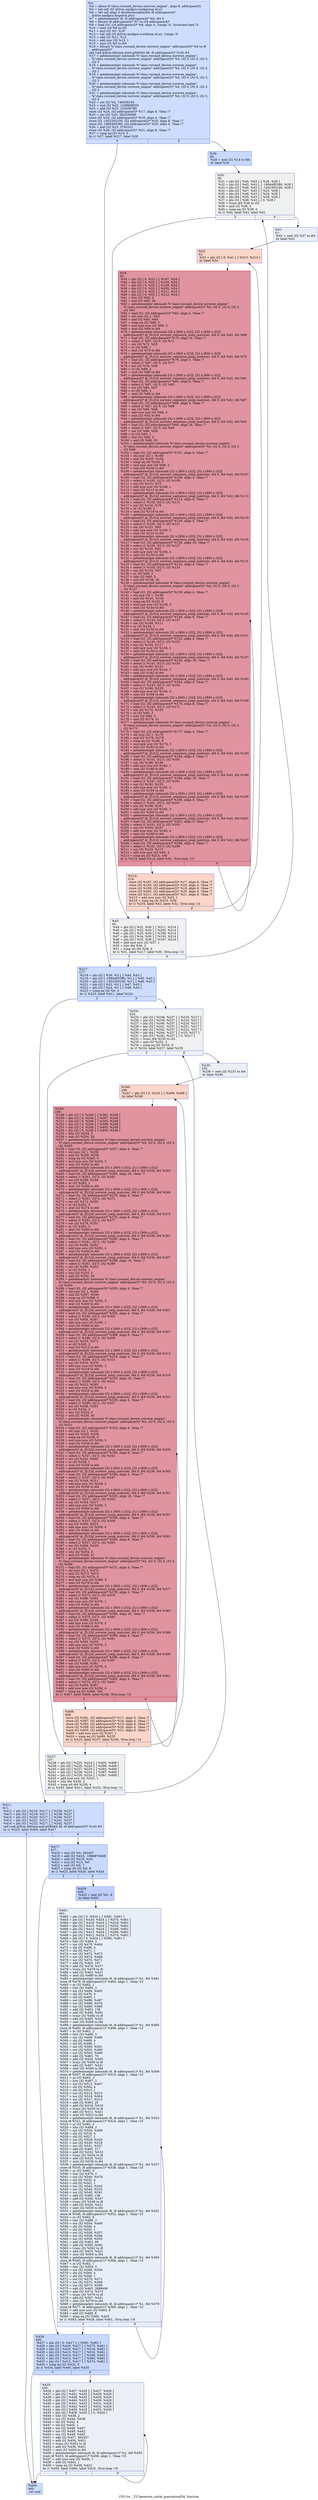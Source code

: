 digraph "CFG for '_Z27generate_initial_populationjPhj' function" {
	label="CFG for '_Z27generate_initial_populationjPhj' function";

	Node0x60b1b60 [shape=record,color="#3d50c3ff", style=filled, fillcolor="#8fb1fe70",label="{%3:\l  %4 = alloca %\"class.rocrand_device::xorwow_engine\", align 8, addrspace(5)\l  %5 = tail call i32 @llvm.amdgcn.workgroup.id.x()\l  %6 = tail call align 4 dereferenceable(64) i8 addrspace(4)*\l... @llvm.amdgcn.dispatch.ptr()\l  %7 = getelementptr i8, i8 addrspace(4)* %6, i64 4\l  %8 = bitcast i8 addrspace(4)* %7 to i16 addrspace(4)*\l  %9 = load i16, i16 addrspace(4)* %8, align 4, !range !4, !invariant.load !5\l  %10 = zext i16 %9 to i32\l  %11 = mul i32 %5, %10\l  %12 = tail call i32 @llvm.amdgcn.workitem.id.x(), !range !6\l  %13 = add i32 %11, %12\l  %14 = add nsw i32 %13, 1\l  %15 = zext i32 %0 to i64\l  %16 = bitcast %\"class.rocrand_device::xorwow_engine\" addrspace(5)* %4 to i8\l... addrspace(5)*\l  call void @llvm.lifetime.start.p5i8(i64 48, i8 addrspace(5)* %16) #3\l  %17 = getelementptr inbounds %\"class.rocrand_device::xorwow_engine\",\l... %\"class.rocrand_device::xorwow_engine\" addrspace(5)* %4, i32 0, i32 0, i32 5,\l... i32 0\l  %18 = getelementptr inbounds %\"class.rocrand_device::xorwow_engine\",\l... %\"class.rocrand_device::xorwow_engine\" addrspace(5)* %4, i32 0, i32 0, i32 5,\l... i32 1\l  %19 = getelementptr inbounds %\"class.rocrand_device::xorwow_engine\",\l... %\"class.rocrand_device::xorwow_engine\" addrspace(5)* %4, i32 0, i32 0, i32 5,\l... i32 2\l  %20 = getelementptr inbounds %\"class.rocrand_device::xorwow_engine\",\l... %\"class.rocrand_device::xorwow_engine\" addrspace(5)* %4, i32 0, i32 0, i32 5,\l... i32 3\l  %21 = getelementptr inbounds %\"class.rocrand_device::xorwow_engine\",\l... %\"class.rocrand_device::xorwow_engine\" addrspace(5)* %4, i32 0, i32 0, i32 5,\l... i32 4\l  %22 = xor i32 %2, 746559103\l  %23 = mul i32 %22, 1228688033\l  %24 = add i32 %23, 123456789\l  store i32 %24, i32 addrspace(5)* %17, align 8, !tbaa !7\l  %25 = xor i32 %23, 362436069\l  store i32 %25, i32 addrspace(5)* %18, align 4, !tbaa !7\l  store i32 -1452303100, i32 addrspace(5)* %19, align 8, !tbaa !7\l  store i32 -1894485380, i32 addrspace(5)* %20, align 4, !tbaa !7\l  %26 = add i32 %23, 5783321\l  store i32 %26, i32 addrspace(5)* %21, align 8, !tbaa !7\l  %27 = icmp eq i32 %14, 0\l  br i1 %27, label %217, label %28\l|{<s0>T|<s1>F}}"];
	Node0x60b1b60:s0 -> Node0x60b84d0;
	Node0x60b1b60:s1 -> Node0x60b8560;
	Node0x60b8560 [shape=record,color="#3d50c3ff", style=filled, fillcolor="#85a8fc70",label="{%28:\l28:                                               \l  %29 = sext i32 %14 to i64\l  br label %30\l}"];
	Node0x60b8560 -> Node0x60b8710;
	Node0x60b8710 [shape=record,color="#3d50c3ff", style=filled, fillcolor="#dbdcde70",label="{%30:\l30:                                               \l  %31 = phi i32 [ %44, %43 ], [ %26, %28 ]\l  %32 = phi i32 [ %45, %43 ], [ -1894485380, %28 ]\l  %33 = phi i32 [ %46, %43 ], [ -1452303100, %28 ]\l  %34 = phi i32 [ %47, %43 ], [ %25, %28 ]\l  %35 = phi i32 [ %48, %43 ], [ %24, %28 ]\l  %36 = phi i64 [ %50, %43 ], [ %29, %28 ]\l  %37 = phi i32 [ %49, %43 ], [ 0, %28 ]\l  %38 = trunc i64 %36 to i32\l  %39 = and i32 %38, 3\l  %40 = icmp eq i32 %39, 0\l  br i1 %40, label %43, label %41\l|{<s0>T|<s1>F}}"];
	Node0x60b8710:s0 -> Node0x60b87d0;
	Node0x60b8710:s1 -> Node0x60b9280;
	Node0x60b9280 [shape=record,color="#3d50c3ff", style=filled, fillcolor="#d1dae970",label="{%41:\l41:                                               \l  %42 = zext i32 %37 to i64\l  br label %52\l}"];
	Node0x60b9280 -> Node0x60b9430;
	Node0x60b87d0 [shape=record,color="#3d50c3ff", style=filled, fillcolor="#dbdcde70",label="{%43:\l43:                                               \l  %44 = phi i32 [ %31, %30 ], [ %211, %214 ]\l  %45 = phi i32 [ %32, %30 ], [ %205, %214 ]\l  %46 = phi i32 [ %33, %30 ], [ %199, %214 ]\l  %47 = phi i32 [ %34, %30 ], [ %193, %214 ]\l  %48 = phi i32 [ %35, %30 ], [ %187, %214 ]\l  %49 = add nuw nsw i32 %37, 1\l  %50 = lshr i64 %36, 2\l  %51 = icmp ult i64 %36, 4\l  br i1 %51, label %217, label %30, !llvm.loop !11\l|{<s0>T|<s1>F}}"];
	Node0x60b87d0:s0 -> Node0x60b84d0;
	Node0x60b87d0:s1 -> Node0x60b8710;
	Node0x60b9430 [shape=record,color="#3d50c3ff", style=filled, fillcolor="#f6a38570",label="{%52:\l52:                                               \l  %53 = phi i32 [ 0, %41 ], [ %215, %214 ]\l  br label %54\l}"];
	Node0x60b9430 -> Node0x60b9cb0;
	Node0x60b9cb0 [shape=record,color="#b70d28ff", style=filled, fillcolor="#b70d2870",label="{%54:\l54:                                               \l  %55 = phi i32 [ 0, %52 ], [ %187, %54 ]\l  %56 = phi i32 [ 0, %52 ], [ %193, %54 ]\l  %57 = phi i32 [ 0, %52 ], [ %199, %54 ]\l  %58 = phi i32 [ 0, %52 ], [ %205, %54 ]\l  %59 = phi i32 [ 0, %52 ], [ %211, %54 ]\l  %60 = phi i32 [ 0, %52 ], [ %212, %54 ]\l  %61 = lshr i32 %60, 5\l  %62 = and i32 %60, 28\l  %63 = getelementptr inbounds %\"class.rocrand_device::xorwow_engine\",\l... %\"class.rocrand_device::xorwow_engine\" addrspace(5)* %4, i32 0, i32 0, i32 5,\l... i32 %61\l  %64 = load i32, i32 addrspace(5)* %63, align 4, !tbaa !7\l  %65 = shl nuw i32 1, %62\l  %66 = and i32 %65, %64\l  %67 = icmp eq i32 %66, 0\l  %68 = mul nuw nsw i32 %60, 5\l  %69 = zext i32 %68 to i64\l  %70 = getelementptr inbounds [32 x [800 x i32]], [32 x [800 x i32]]\l... addrspace(4)* @_ZL31d_xorwow_sequence_jump_matrices, i64 0, i64 %42, i64 %69\l  %71 = load i32, i32 addrspace(4)* %70, align 16, !tbaa !7\l  %72 = select i1 %67, i32 0, i32 %71\l  %73 = xor i32 %72, %55\l  %74 = or i32 %68, 1\l  %75 = zext i32 %74 to i64\l  %76 = getelementptr inbounds [32 x [800 x i32]], [32 x [800 x i32]]\l... addrspace(4)* @_ZL31d_xorwow_sequence_jump_matrices, i64 0, i64 %42, i64 %75\l  %77 = load i32, i32 addrspace(4)* %76, align 4, !tbaa !7\l  %78 = select i1 %67, i32 0, i32 %77\l  %79 = xor i32 %78, %56\l  %80 = or i32 %68, 2\l  %81 = zext i32 %80 to i64\l  %82 = getelementptr inbounds [32 x [800 x i32]], [32 x [800 x i32]]\l... addrspace(4)* @_ZL31d_xorwow_sequence_jump_matrices, i64 0, i64 %42, i64 %81\l  %83 = load i32, i32 addrspace(4)* %82, align 8, !tbaa !7\l  %84 = select i1 %67, i32 0, i32 %83\l  %85 = xor i32 %84, %57\l  %86 = or i32 %68, 3\l  %87 = zext i32 %86 to i64\l  %88 = getelementptr inbounds [32 x [800 x i32]], [32 x [800 x i32]]\l... addrspace(4)* @_ZL31d_xorwow_sequence_jump_matrices, i64 0, i64 %42, i64 %87\l  %89 = load i32, i32 addrspace(4)* %88, align 4, !tbaa !7\l  %90 = select i1 %67, i32 0, i32 %89\l  %91 = xor i32 %90, %58\l  %92 = add nuw nsw i32 %68, 4\l  %93 = zext i32 %92 to i64\l  %94 = getelementptr inbounds [32 x [800 x i32]], [32 x [800 x i32]]\l... addrspace(4)* @_ZL31d_xorwow_sequence_jump_matrices, i64 0, i64 %42, i64 %93\l  %95 = load i32, i32 addrspace(4)* %94, align 16, !tbaa !7\l  %96 = select i1 %67, i32 0, i32 %95\l  %97 = xor i32 %96, %59\l  %98 = or i32 %60, 1\l  %99 = lshr i32 %60, 5\l  %100 = and i32 %98, 29\l  %101 = getelementptr inbounds %\"class.rocrand_device::xorwow_engine\",\l... %\"class.rocrand_device::xorwow_engine\" addrspace(5)* %4, i32 0, i32 0, i32 5,\l... i32 %99\l  %102 = load i32, i32 addrspace(5)* %101, align 4, !tbaa !7\l  %103 = shl nuw i32 1, %100\l  %104 = and i32 %103, %102\l  %105 = icmp eq i32 %104, 0\l  %106 = mul nuw nsw i32 %98, 5\l  %107 = zext i32 %106 to i64\l  %108 = getelementptr inbounds [32 x [800 x i32]], [32 x [800 x i32]]\l... addrspace(4)* @_ZL31d_xorwow_sequence_jump_matrices, i64 0, i64 %42, i64 %107\l  %109 = load i32, i32 addrspace(4)* %108, align 4, !tbaa !7\l  %110 = select i1 %105, i32 0, i32 %109\l  %111 = xor i32 %110, %73\l  %112 = add nuw nsw i32 %106, 1\l  %113 = zext i32 %112 to i64\l  %114 = getelementptr inbounds [32 x [800 x i32]], [32 x [800 x i32]]\l... addrspace(4)* @_ZL31d_xorwow_sequence_jump_matrices, i64 0, i64 %42, i64 %113\l  %115 = load i32, i32 addrspace(4)* %114, align 8, !tbaa !7\l  %116 = select i1 %105, i32 0, i32 %115\l  %117 = xor i32 %116, %79\l  %118 = or i32 %106, 2\l  %119 = zext i32 %118 to i64\l  %120 = getelementptr inbounds [32 x [800 x i32]], [32 x [800 x i32]]\l... addrspace(4)* @_ZL31d_xorwow_sequence_jump_matrices, i64 0, i64 %42, i64 %119\l  %121 = load i32, i32 addrspace(4)* %120, align 4, !tbaa !7\l  %122 = select i1 %105, i32 0, i32 %121\l  %123 = xor i32 %122, %85\l  %124 = add nuw nsw i32 %106, 3\l  %125 = zext i32 %124 to i64\l  %126 = getelementptr inbounds [32 x [800 x i32]], [32 x [800 x i32]]\l... addrspace(4)* @_ZL31d_xorwow_sequence_jump_matrices, i64 0, i64 %42, i64 %125\l  %127 = load i32, i32 addrspace(4)* %126, align 16, !tbaa !7\l  %128 = select i1 %105, i32 0, i32 %127\l  %129 = xor i32 %128, %91\l  %130 = add nuw nsw i32 %106, 4\l  %131 = zext i32 %130 to i64\l  %132 = getelementptr inbounds [32 x [800 x i32]], [32 x [800 x i32]]\l... addrspace(4)* @_ZL31d_xorwow_sequence_jump_matrices, i64 0, i64 %42, i64 %131\l  %133 = load i32, i32 addrspace(4)* %132, align 4, !tbaa !7\l  %134 = select i1 %105, i32 0, i32 %133\l  %135 = xor i32 %134, %97\l  %136 = or i32 %60, 2\l  %137 = lshr i32 %60, 5\l  %138 = and i32 %136, 30\l  %139 = getelementptr inbounds %\"class.rocrand_device::xorwow_engine\",\l... %\"class.rocrand_device::xorwow_engine\" addrspace(5)* %4, i32 0, i32 0, i32 5,\l... i32 %137\l  %140 = load i32, i32 addrspace(5)* %139, align 4, !tbaa !7\l  %141 = shl nuw i32 1, %138\l  %142 = and i32 %141, %140\l  %143 = icmp eq i32 %142, 0\l  %144 = mul nuw nsw i32 %136, 5\l  %145 = zext i32 %144 to i64\l  %146 = getelementptr inbounds [32 x [800 x i32]], [32 x [800 x i32]]\l... addrspace(4)* @_ZL31d_xorwow_sequence_jump_matrices, i64 0, i64 %42, i64 %145\l  %147 = load i32, i32 addrspace(4)* %146, align 8, !tbaa !7\l  %148 = select i1 %143, i32 0, i32 %147\l  %149 = xor i32 %148, %111\l  %150 = or i32 %144, 1\l  %151 = zext i32 %150 to i64\l  %152 = getelementptr inbounds [32 x [800 x i32]], [32 x [800 x i32]]\l... addrspace(4)* @_ZL31d_xorwow_sequence_jump_matrices, i64 0, i64 %42, i64 %151\l  %153 = load i32, i32 addrspace(4)* %152, align 4, !tbaa !7\l  %154 = select i1 %143, i32 0, i32 %153\l  %155 = xor i32 %154, %117\l  %156 = add nuw nsw i32 %144, 2\l  %157 = zext i32 %156 to i64\l  %158 = getelementptr inbounds [32 x [800 x i32]], [32 x [800 x i32]]\l... addrspace(4)* @_ZL31d_xorwow_sequence_jump_matrices, i64 0, i64 %42, i64 %157\l  %159 = load i32, i32 addrspace(4)* %158, align 16, !tbaa !7\l  %160 = select i1 %143, i32 0, i32 %159\l  %161 = xor i32 %160, %123\l  %162 = add nuw nsw i32 %144, 3\l  %163 = zext i32 %162 to i64\l  %164 = getelementptr inbounds [32 x [800 x i32]], [32 x [800 x i32]]\l... addrspace(4)* @_ZL31d_xorwow_sequence_jump_matrices, i64 0, i64 %42, i64 %163\l  %165 = load i32, i32 addrspace(4)* %164, align 4, !tbaa !7\l  %166 = select i1 %143, i32 0, i32 %165\l  %167 = xor i32 %166, %129\l  %168 = add nuw nsw i32 %144, 4\l  %169 = zext i32 %168 to i64\l  %170 = getelementptr inbounds [32 x [800 x i32]], [32 x [800 x i32]]\l... addrspace(4)* @_ZL31d_xorwow_sequence_jump_matrices, i64 0, i64 %42, i64 %169\l  %171 = load i32, i32 addrspace(4)* %170, align 8, !tbaa !7\l  %172 = select i1 %143, i32 0, i32 %171\l  %173 = xor i32 %172, %135\l  %174 = or i32 %60, 3\l  %175 = lshr i32 %60, 5\l  %176 = and i32 %174, 31\l  %177 = getelementptr inbounds %\"class.rocrand_device::xorwow_engine\",\l... %\"class.rocrand_device::xorwow_engine\" addrspace(5)* %4, i32 0, i32 0, i32 5,\l... i32 %175\l  %178 = load i32, i32 addrspace(5)* %177, align 4, !tbaa !7\l  %179 = shl nuw i32 1, %176\l  %180 = and i32 %179, %178\l  %181 = icmp eq i32 %180, 0\l  %182 = mul nuw nsw i32 %174, 5\l  %183 = zext i32 %182 to i64\l  %184 = getelementptr inbounds [32 x [800 x i32]], [32 x [800 x i32]]\l... addrspace(4)* @_ZL31d_xorwow_sequence_jump_matrices, i64 0, i64 %42, i64 %183\l  %185 = load i32, i32 addrspace(4)* %184, align 4, !tbaa !7\l  %186 = select i1 %181, i32 0, i32 %185\l  %187 = xor i32 %186, %149\l  %188 = add nuw nsw i32 %182, 1\l  %189 = zext i32 %188 to i64\l  %190 = getelementptr inbounds [32 x [800 x i32]], [32 x [800 x i32]]\l... addrspace(4)* @_ZL31d_xorwow_sequence_jump_matrices, i64 0, i64 %42, i64 %189\l  %191 = load i32, i32 addrspace(4)* %190, align 16, !tbaa !7\l  %192 = select i1 %181, i32 0, i32 %191\l  %193 = xor i32 %192, %155\l  %194 = add nuw nsw i32 %182, 2\l  %195 = zext i32 %194 to i64\l  %196 = getelementptr inbounds [32 x [800 x i32]], [32 x [800 x i32]]\l... addrspace(4)* @_ZL31d_xorwow_sequence_jump_matrices, i64 0, i64 %42, i64 %195\l  %197 = load i32, i32 addrspace(4)* %196, align 4, !tbaa !7\l  %198 = select i1 %181, i32 0, i32 %197\l  %199 = xor i32 %198, %161\l  %200 = add nuw nsw i32 %182, 3\l  %201 = zext i32 %200 to i64\l  %202 = getelementptr inbounds [32 x [800 x i32]], [32 x [800 x i32]]\l... addrspace(4)* @_ZL31d_xorwow_sequence_jump_matrices, i64 0, i64 %42, i64 %201\l  %203 = load i32, i32 addrspace(4)* %202, align 8, !tbaa !7\l  %204 = select i1 %181, i32 0, i32 %203\l  %205 = xor i32 %204, %167\l  %206 = add nuw nsw i32 %182, 4\l  %207 = zext i32 %206 to i64\l  %208 = getelementptr inbounds [32 x [800 x i32]], [32 x [800 x i32]]\l... addrspace(4)* @_ZL31d_xorwow_sequence_jump_matrices, i64 0, i64 %42, i64 %207\l  %209 = load i32, i32 addrspace(4)* %208, align 4, !tbaa !7\l  %210 = select i1 %181, i32 0, i32 %209\l  %211 = xor i32 %210, %173\l  %212 = add nuw nsw i32 %60, 4\l  %213 = icmp eq i32 %212, 160\l  br i1 %213, label %214, label %54, !llvm.loop !13\l|{<s0>T|<s1>F}}"];
	Node0x60b9cb0:s0 -> Node0x60b9520;
	Node0x60b9cb0:s1 -> Node0x60b9cb0;
	Node0x60b9520 [shape=record,color="#3d50c3ff", style=filled, fillcolor="#f6a38570",label="{%214:\l214:                                              \l  store i32 %187, i32 addrspace(5)* %17, align 8, !tbaa !7\l  store i32 %193, i32 addrspace(5)* %18, align 4, !tbaa !7\l  store i32 %199, i32 addrspace(5)* %19, align 8, !tbaa !7\l  store i32 %205, i32 addrspace(5)* %20, align 4, !tbaa !7\l  store i32 %211, i32 addrspace(5)* %21, align 8, !tbaa !7\l  %215 = add nuw nsw i32 %53, 1\l  %216 = icmp eq i32 %215, %39\l  br i1 %216, label %43, label %52, !llvm.loop !14\l|{<s0>T|<s1>F}}"];
	Node0x60b9520:s0 -> Node0x60b87d0;
	Node0x60b9520:s1 -> Node0x60b9430;
	Node0x60b84d0 [shape=record,color="#3d50c3ff", style=filled, fillcolor="#8fb1fe70",label="{%217:\l217:                                              \l  %218 = phi i32 [ %26, %3 ], [ %44, %43 ]\l  %219 = phi i32 [ -1894485380, %3 ], [ %45, %43 ]\l  %220 = phi i32 [ -1452303100, %3 ], [ %46, %43 ]\l  %221 = phi i32 [ %25, %3 ], [ %47, %43 ]\l  %222 = phi i32 [ %24, %3 ], [ %48, %43 ]\l  %223 = icmp eq i32 %0, 0\l  br i1 %223, label %411, label %224\l|{<s0>T|<s1>F}}"];
	Node0x60b84d0:s0 -> Node0x60c0e50;
	Node0x60b84d0:s1 -> Node0x60c0ea0;
	Node0x60c0ea0 [shape=record,color="#3d50c3ff", style=filled, fillcolor="#dbdcde70",label="{%224:\l224:                                              \l  %225 = phi i32 [ %238, %237 ], [ %218, %217 ]\l  %226 = phi i32 [ %239, %237 ], [ %219, %217 ]\l  %227 = phi i32 [ %240, %237 ], [ %220, %217 ]\l  %228 = phi i32 [ %241, %237 ], [ %221, %217 ]\l  %229 = phi i32 [ %242, %237 ], [ %222, %217 ]\l  %230 = phi i64 [ %244, %237 ], [ %15, %217 ]\l  %231 = phi i32 [ %243, %237 ], [ 0, %217 ]\l  %232 = trunc i64 %230 to i32\l  %233 = and i32 %232, 3\l  %234 = icmp eq i32 %233, 0\l  br i1 %234, label %237, label %235\l|{<s0>T|<s1>F}}"];
	Node0x60c0ea0:s0 -> Node0x60c0fa0;
	Node0x60c0ea0:s1 -> Node0x60c17d0;
	Node0x60c17d0 [shape=record,color="#3d50c3ff", style=filled, fillcolor="#d1dae970",label="{%235:\l235:                                              \l  %236 = zext i32 %231 to i64\l  br label %246\l}"];
	Node0x60c17d0 -> Node0x60c1980;
	Node0x60c0fa0 [shape=record,color="#3d50c3ff", style=filled, fillcolor="#dbdcde70",label="{%237:\l237:                                              \l  %238 = phi i32 [ %225, %224 ], [ %405, %408 ]\l  %239 = phi i32 [ %226, %224 ], [ %399, %408 ]\l  %240 = phi i32 [ %227, %224 ], [ %393, %408 ]\l  %241 = phi i32 [ %228, %224 ], [ %387, %408 ]\l  %242 = phi i32 [ %229, %224 ], [ %381, %408 ]\l  %243 = add nuw nsw i32 %231, 1\l  %244 = lshr i64 %230, 2\l  %245 = icmp ult i64 %230, 4\l  br i1 %245, label %411, label %224, !llvm.loop !11\l|{<s0>T|<s1>F}}"];
	Node0x60c0fa0:s0 -> Node0x60c0e50;
	Node0x60c0fa0:s1 -> Node0x60c0ea0;
	Node0x60c1980 [shape=record,color="#3d50c3ff", style=filled, fillcolor="#f6a38570",label="{%246:\l246:                                              \l  %247 = phi i32 [ 0, %235 ], [ %409, %408 ]\l  br label %248\l}"];
	Node0x60c1980 -> Node0x60c2740;
	Node0x60c2740 [shape=record,color="#b70d28ff", style=filled, fillcolor="#b70d2870",label="{%248:\l248:                                              \l  %249 = phi i32 [ 0, %246 ], [ %381, %248 ]\l  %250 = phi i32 [ 0, %246 ], [ %387, %248 ]\l  %251 = phi i32 [ 0, %246 ], [ %393, %248 ]\l  %252 = phi i32 [ 0, %246 ], [ %399, %248 ]\l  %253 = phi i32 [ 0, %246 ], [ %405, %248 ]\l  %254 = phi i32 [ 0, %246 ], [ %406, %248 ]\l  %255 = lshr i32 %254, 5\l  %256 = and i32 %254, 28\l  %257 = getelementptr inbounds %\"class.rocrand_device::xorwow_engine\",\l... %\"class.rocrand_device::xorwow_engine\" addrspace(5)* %4, i32 0, i32 0, i32 5,\l... i32 %255\l  %258 = load i32, i32 addrspace(5)* %257, align 4, !tbaa !7\l  %259 = shl nuw i32 1, %256\l  %260 = and i32 %259, %258\l  %261 = icmp eq i32 %260, 0\l  %262 = mul nuw nsw i32 %254, 5\l  %263 = zext i32 %262 to i64\l  %264 = getelementptr inbounds [32 x [800 x i32]], [32 x [800 x i32]]\l... addrspace(4)* @_ZL22d_xorwow_jump_matrices, i64 0, i64 %236, i64 %263\l  %265 = load i32, i32 addrspace(4)* %264, align 16, !tbaa !7\l  %266 = select i1 %261, i32 0, i32 %265\l  %267 = xor i32 %266, %249\l  %268 = or i32 %262, 1\l  %269 = zext i32 %268 to i64\l  %270 = getelementptr inbounds [32 x [800 x i32]], [32 x [800 x i32]]\l... addrspace(4)* @_ZL22d_xorwow_jump_matrices, i64 0, i64 %236, i64 %269\l  %271 = load i32, i32 addrspace(4)* %270, align 4, !tbaa !7\l  %272 = select i1 %261, i32 0, i32 %271\l  %273 = xor i32 %272, %250\l  %274 = or i32 %262, 2\l  %275 = zext i32 %274 to i64\l  %276 = getelementptr inbounds [32 x [800 x i32]], [32 x [800 x i32]]\l... addrspace(4)* @_ZL22d_xorwow_jump_matrices, i64 0, i64 %236, i64 %275\l  %277 = load i32, i32 addrspace(4)* %276, align 8, !tbaa !7\l  %278 = select i1 %261, i32 0, i32 %277\l  %279 = xor i32 %278, %251\l  %280 = or i32 %262, 3\l  %281 = zext i32 %280 to i64\l  %282 = getelementptr inbounds [32 x [800 x i32]], [32 x [800 x i32]]\l... addrspace(4)* @_ZL22d_xorwow_jump_matrices, i64 0, i64 %236, i64 %281\l  %283 = load i32, i32 addrspace(4)* %282, align 4, !tbaa !7\l  %284 = select i1 %261, i32 0, i32 %283\l  %285 = xor i32 %284, %252\l  %286 = add nuw nsw i32 %262, 4\l  %287 = zext i32 %286 to i64\l  %288 = getelementptr inbounds [32 x [800 x i32]], [32 x [800 x i32]]\l... addrspace(4)* @_ZL22d_xorwow_jump_matrices, i64 0, i64 %236, i64 %287\l  %289 = load i32, i32 addrspace(4)* %288, align 16, !tbaa !7\l  %290 = select i1 %261, i32 0, i32 %289\l  %291 = xor i32 %290, %253\l  %292 = or i32 %254, 1\l  %293 = lshr i32 %254, 5\l  %294 = and i32 %292, 29\l  %295 = getelementptr inbounds %\"class.rocrand_device::xorwow_engine\",\l... %\"class.rocrand_device::xorwow_engine\" addrspace(5)* %4, i32 0, i32 0, i32 5,\l... i32 %293\l  %296 = load i32, i32 addrspace(5)* %295, align 4, !tbaa !7\l  %297 = shl nuw i32 1, %294\l  %298 = and i32 %297, %296\l  %299 = icmp eq i32 %298, 0\l  %300 = mul nuw nsw i32 %292, 5\l  %301 = zext i32 %300 to i64\l  %302 = getelementptr inbounds [32 x [800 x i32]], [32 x [800 x i32]]\l... addrspace(4)* @_ZL22d_xorwow_jump_matrices, i64 0, i64 %236, i64 %301\l  %303 = load i32, i32 addrspace(4)* %302, align 4, !tbaa !7\l  %304 = select i1 %299, i32 0, i32 %303\l  %305 = xor i32 %304, %267\l  %306 = add nuw nsw i32 %300, 1\l  %307 = zext i32 %306 to i64\l  %308 = getelementptr inbounds [32 x [800 x i32]], [32 x [800 x i32]]\l... addrspace(4)* @_ZL22d_xorwow_jump_matrices, i64 0, i64 %236, i64 %307\l  %309 = load i32, i32 addrspace(4)* %308, align 8, !tbaa !7\l  %310 = select i1 %299, i32 0, i32 %309\l  %311 = xor i32 %310, %273\l  %312 = or i32 %300, 2\l  %313 = zext i32 %312 to i64\l  %314 = getelementptr inbounds [32 x [800 x i32]], [32 x [800 x i32]]\l... addrspace(4)* @_ZL22d_xorwow_jump_matrices, i64 0, i64 %236, i64 %313\l  %315 = load i32, i32 addrspace(4)* %314, align 4, !tbaa !7\l  %316 = select i1 %299, i32 0, i32 %315\l  %317 = xor i32 %316, %279\l  %318 = add nuw nsw i32 %300, 3\l  %319 = zext i32 %318 to i64\l  %320 = getelementptr inbounds [32 x [800 x i32]], [32 x [800 x i32]]\l... addrspace(4)* @_ZL22d_xorwow_jump_matrices, i64 0, i64 %236, i64 %319\l  %321 = load i32, i32 addrspace(4)* %320, align 16, !tbaa !7\l  %322 = select i1 %299, i32 0, i32 %321\l  %323 = xor i32 %322, %285\l  %324 = add nuw nsw i32 %300, 4\l  %325 = zext i32 %324 to i64\l  %326 = getelementptr inbounds [32 x [800 x i32]], [32 x [800 x i32]]\l... addrspace(4)* @_ZL22d_xorwow_jump_matrices, i64 0, i64 %236, i64 %325\l  %327 = load i32, i32 addrspace(4)* %326, align 4, !tbaa !7\l  %328 = select i1 %299, i32 0, i32 %327\l  %329 = xor i32 %328, %291\l  %330 = or i32 %254, 2\l  %331 = lshr i32 %254, 5\l  %332 = and i32 %330, 30\l  %333 = getelementptr inbounds %\"class.rocrand_device::xorwow_engine\",\l... %\"class.rocrand_device::xorwow_engine\" addrspace(5)* %4, i32 0, i32 0, i32 5,\l... i32 %331\l  %334 = load i32, i32 addrspace(5)* %333, align 4, !tbaa !7\l  %335 = shl nuw i32 1, %332\l  %336 = and i32 %335, %334\l  %337 = icmp eq i32 %336, 0\l  %338 = mul nuw nsw i32 %330, 5\l  %339 = zext i32 %338 to i64\l  %340 = getelementptr inbounds [32 x [800 x i32]], [32 x [800 x i32]]\l... addrspace(4)* @_ZL22d_xorwow_jump_matrices, i64 0, i64 %236, i64 %339\l  %341 = load i32, i32 addrspace(4)* %340, align 8, !tbaa !7\l  %342 = select i1 %337, i32 0, i32 %341\l  %343 = xor i32 %342, %305\l  %344 = or i32 %338, 1\l  %345 = zext i32 %344 to i64\l  %346 = getelementptr inbounds [32 x [800 x i32]], [32 x [800 x i32]]\l... addrspace(4)* @_ZL22d_xorwow_jump_matrices, i64 0, i64 %236, i64 %345\l  %347 = load i32, i32 addrspace(4)* %346, align 4, !tbaa !7\l  %348 = select i1 %337, i32 0, i32 %347\l  %349 = xor i32 %348, %311\l  %350 = add nuw nsw i32 %338, 2\l  %351 = zext i32 %350 to i64\l  %352 = getelementptr inbounds [32 x [800 x i32]], [32 x [800 x i32]]\l... addrspace(4)* @_ZL22d_xorwow_jump_matrices, i64 0, i64 %236, i64 %351\l  %353 = load i32, i32 addrspace(4)* %352, align 16, !tbaa !7\l  %354 = select i1 %337, i32 0, i32 %353\l  %355 = xor i32 %354, %317\l  %356 = add nuw nsw i32 %338, 3\l  %357 = zext i32 %356 to i64\l  %358 = getelementptr inbounds [32 x [800 x i32]], [32 x [800 x i32]]\l... addrspace(4)* @_ZL22d_xorwow_jump_matrices, i64 0, i64 %236, i64 %357\l  %359 = load i32, i32 addrspace(4)* %358, align 4, !tbaa !7\l  %360 = select i1 %337, i32 0, i32 %359\l  %361 = xor i32 %360, %323\l  %362 = add nuw nsw i32 %338, 4\l  %363 = zext i32 %362 to i64\l  %364 = getelementptr inbounds [32 x [800 x i32]], [32 x [800 x i32]]\l... addrspace(4)* @_ZL22d_xorwow_jump_matrices, i64 0, i64 %236, i64 %363\l  %365 = load i32, i32 addrspace(4)* %364, align 8, !tbaa !7\l  %366 = select i1 %337, i32 0, i32 %365\l  %367 = xor i32 %366, %329\l  %368 = or i32 %254, 3\l  %369 = lshr i32 %254, 5\l  %370 = and i32 %368, 31\l  %371 = getelementptr inbounds %\"class.rocrand_device::xorwow_engine\",\l... %\"class.rocrand_device::xorwow_engine\" addrspace(5)* %4, i32 0, i32 0, i32 5,\l... i32 %369\l  %372 = load i32, i32 addrspace(5)* %371, align 4, !tbaa !7\l  %373 = shl nuw i32 1, %370\l  %374 = and i32 %373, %372\l  %375 = icmp eq i32 %374, 0\l  %376 = mul nuw nsw i32 %368, 5\l  %377 = zext i32 %376 to i64\l  %378 = getelementptr inbounds [32 x [800 x i32]], [32 x [800 x i32]]\l... addrspace(4)* @_ZL22d_xorwow_jump_matrices, i64 0, i64 %236, i64 %377\l  %379 = load i32, i32 addrspace(4)* %378, align 4, !tbaa !7\l  %380 = select i1 %375, i32 0, i32 %379\l  %381 = xor i32 %380, %343\l  %382 = add nuw nsw i32 %376, 1\l  %383 = zext i32 %382 to i64\l  %384 = getelementptr inbounds [32 x [800 x i32]], [32 x [800 x i32]]\l... addrspace(4)* @_ZL22d_xorwow_jump_matrices, i64 0, i64 %236, i64 %383\l  %385 = load i32, i32 addrspace(4)* %384, align 16, !tbaa !7\l  %386 = select i1 %375, i32 0, i32 %385\l  %387 = xor i32 %386, %349\l  %388 = add nuw nsw i32 %376, 2\l  %389 = zext i32 %388 to i64\l  %390 = getelementptr inbounds [32 x [800 x i32]], [32 x [800 x i32]]\l... addrspace(4)* @_ZL22d_xorwow_jump_matrices, i64 0, i64 %236, i64 %389\l  %391 = load i32, i32 addrspace(4)* %390, align 4, !tbaa !7\l  %392 = select i1 %375, i32 0, i32 %391\l  %393 = xor i32 %392, %355\l  %394 = add nuw nsw i32 %376, 3\l  %395 = zext i32 %394 to i64\l  %396 = getelementptr inbounds [32 x [800 x i32]], [32 x [800 x i32]]\l... addrspace(4)* @_ZL22d_xorwow_jump_matrices, i64 0, i64 %236, i64 %395\l  %397 = load i32, i32 addrspace(4)* %396, align 8, !tbaa !7\l  %398 = select i1 %375, i32 0, i32 %397\l  %399 = xor i32 %398, %361\l  %400 = add nuw nsw i32 %376, 4\l  %401 = zext i32 %400 to i64\l  %402 = getelementptr inbounds [32 x [800 x i32]], [32 x [800 x i32]]\l... addrspace(4)* @_ZL22d_xorwow_jump_matrices, i64 0, i64 %236, i64 %401\l  %403 = load i32, i32 addrspace(4)* %402, align 4, !tbaa !7\l  %404 = select i1 %375, i32 0, i32 %403\l  %405 = xor i32 %404, %367\l  %406 = add nuw nsw i32 %254, 4\l  %407 = icmp eq i32 %406, 160\l  br i1 %407, label %408, label %248, !llvm.loop !13\l|{<s0>T|<s1>F}}"];
	Node0x60c2740:s0 -> Node0x60c1a70;
	Node0x60c2740:s1 -> Node0x60c2740;
	Node0x60c1a70 [shape=record,color="#3d50c3ff", style=filled, fillcolor="#f6a38570",label="{%408:\l408:                                              \l  store i32 %381, i32 addrspace(5)* %17, align 8, !tbaa !7\l  store i32 %387, i32 addrspace(5)* %18, align 4, !tbaa !7\l  store i32 %393, i32 addrspace(5)* %19, align 8, !tbaa !7\l  store i32 %399, i32 addrspace(5)* %20, align 4, !tbaa !7\l  store i32 %405, i32 addrspace(5)* %21, align 8, !tbaa !7\l  %409 = add nuw nsw i32 %247, 1\l  %410 = icmp eq i32 %409, %233\l  br i1 %410, label %237, label %246, !llvm.loop !14\l|{<s0>T|<s1>F}}"];
	Node0x60c1a70:s0 -> Node0x60c0fa0;
	Node0x60c1a70:s1 -> Node0x60c1980;
	Node0x60c0e50 [shape=record,color="#3d50c3ff", style=filled, fillcolor="#8fb1fe70",label="{%411:\l411:                                              \l  %412 = phi i32 [ %218, %217 ], [ %238, %237 ]\l  %413 = phi i32 [ %219, %217 ], [ %239, %237 ]\l  %414 = phi i32 [ %220, %217 ], [ %240, %237 ]\l  %415 = phi i32 [ %221, %217 ], [ %241, %237 ]\l  %416 = phi i32 [ %222, %217 ], [ %242, %237 ]\l  call void @llvm.lifetime.end.p5i8(i64 48, i8 addrspace(5)* %16) #3\l  br i1 %223, label %460, label %417\l|{<s0>T|<s1>F}}"];
	Node0x60c0e50:s0 -> Node0x60cb5b0;
	Node0x60c0e50:s1 -> Node0x60cb600;
	Node0x60cb600 [shape=record,color="#3d50c3ff", style=filled, fillcolor="#85a8fc70",label="{%417:\l417:                                              \l  %418 = mul i32 %0, 362437\l  %419 = add i32 %418, -1966976488\l  %420 = add i32 %419, %23\l  %421 = mul i32 %13, %0\l  %422 = and i32 %0, 7\l  %423 = icmp ult i32 %0, 8\l  br i1 %423, label %426, label %424\l|{<s0>T|<s1>F}}"];
	Node0x60cb600:s0 -> Node0x60cba60;
	Node0x60cb600:s1 -> Node0x60cbab0;
	Node0x60cbab0 [shape=record,color="#3d50c3ff", style=filled, fillcolor="#7093f370",label="{%424:\l424:                                              \l  %425 = and i32 %0, -8\l  br label %461\l}"];
	Node0x60cbab0 -> Node0x60cbc40;
	Node0x60cba60 [shape=record,color="#3d50c3ff", style=filled, fillcolor="#85a8fc70",label="{%426:\l426:                                              \l  %427 = phi i32 [ 0, %417 ], [ %581, %461 ]\l  %428 = phi i32 [ %420, %417 ], [ %575, %461 ]\l  %429 = phi i32 [ %416, %417 ], [ %518, %461 ]\l  %430 = phi i32 [ %415, %417 ], [ %532, %461 ]\l  %431 = phi i32 [ %414, %417 ], [ %546, %461 ]\l  %432 = phi i32 [ %413, %417 ], [ %560, %461 ]\l  %433 = phi i32 [ %412, %417 ], [ %574, %461 ]\l  %434 = icmp eq i32 %422, 0\l  br i1 %434, label %460, label %435\l|{<s0>T|<s1>F}}"];
	Node0x60cba60:s0 -> Node0x60cb5b0;
	Node0x60cba60:s1 -> Node0x60cc260;
	Node0x60cc260 [shape=record,color="#3d50c3ff", style=filled, fillcolor="#d1dae970",label="{%435:\l435:                                              \l  %436 = phi i32 [ %457, %435 ], [ %427, %426 ]\l  %437 = phi i32 [ %451, %435 ], [ %428, %426 ]\l  %438 = phi i32 [ %439, %435 ], [ %429, %426 ]\l  %439 = phi i32 [ %440, %435 ], [ %430, %426 ]\l  %440 = phi i32 [ %441, %435 ], [ %431, %426 ]\l  %441 = phi i32 [ %442, %435 ], [ %432, %426 ]\l  %442 = phi i32 [ %450, %435 ], [ %433, %426 ]\l  %443 = phi i32 [ %458, %435 ], [ 0, %426 ]\l  %444 = lshr i32 %438, 2\l  %445 = xor i32 %444, %438\l  %446 = shl i32 %442, 4\l  %447 = shl i32 %445, 1\l  %448 = xor i32 %446, %447\l  %449 = xor i32 %448, %442\l  %450 = xor i32 %449, %445\l  %451 = add i32 %437, 362437\l  %452 = add i32 %450, %451\l  %453 = trunc i32 %452 to i8\l  %454 = add i32 %436, %421\l  %455 = zext i32 %454 to i64\l  %456 = getelementptr inbounds i8, i8 addrspace(1)* %1, i64 %455\l  store i8 %453, i8 addrspace(1)* %456, align 1, !tbaa !15\l  %457 = add nuw nsw i32 %436, 1\l  %458 = add i32 %443, 1\l  %459 = icmp eq i32 %458, %422\l  br i1 %459, label %460, label %435, !llvm.loop !16\l|{<s0>T|<s1>F}}"];
	Node0x60cc260:s0 -> Node0x60cb5b0;
	Node0x60cc260:s1 -> Node0x60cc260;
	Node0x60cb5b0 [shape=record,color="#3d50c3ff", style=filled, fillcolor="#8fb1fe70",label="{%460:\l460:                                              \l  ret void\l}"];
	Node0x60cbc40 [shape=record,color="#3d50c3ff", style=filled, fillcolor="#cbd8ee70",label="{%461:\l461:                                              \l  %462 = phi i32 [ 0, %424 ], [ %581, %461 ]\l  %463 = phi i32 [ %420, %424 ], [ %575, %461 ]\l  %464 = phi i32 [ %416, %424 ], [ %518, %461 ]\l  %465 = phi i32 [ %415, %424 ], [ %532, %461 ]\l  %466 = phi i32 [ %414, %424 ], [ %546, %461 ]\l  %467 = phi i32 [ %413, %424 ], [ %560, %461 ]\l  %468 = phi i32 [ %412, %424 ], [ %574, %461 ]\l  %469 = phi i32 [ 0, %424 ], [ %582, %461 ]\l  %470 = lshr i32 %464, 2\l  %471 = xor i32 %470, %464\l  %472 = shl i32 %468, 4\l  %473 = shl i32 %471, 1\l  %474 = xor i32 %472, %473\l  %475 = xor i32 %474, %468\l  %476 = xor i32 %475, %471\l  %477 = add i32 %463, 197\l  %478 = add i32 %476, %477\l  %479 = trunc i32 %478 to i8\l  %480 = add i32 %462, %421\l  %481 = zext i32 %480 to i64\l  %482 = getelementptr inbounds i8, i8 addrspace(1)* %1, i64 %481\l  store i8 %479, i8 addrspace(1)* %482, align 1, !tbaa !15\l  %483 = or i32 %462, 1\l  %484 = lshr i32 %465, 2\l  %485 = xor i32 %484, %465\l  %486 = shl i32 %476, 4\l  %487 = shl i32 %485, 1\l  %488 = xor i32 %486, %487\l  %489 = xor i32 %488, %476\l  %490 = xor i32 %489, %485\l  %491 = add i32 %463, 138\l  %492 = add i32 %490, %491\l  %493 = trunc i32 %492 to i8\l  %494 = add i32 %483, %421\l  %495 = zext i32 %494 to i64\l  %496 = getelementptr inbounds i8, i8 addrspace(1)* %1, i64 %495\l  store i8 %493, i8 addrspace(1)* %496, align 1, !tbaa !15\l  %497 = or i32 %462, 2\l  %498 = lshr i32 %466, 2\l  %499 = xor i32 %498, %466\l  %500 = shl i32 %490, 4\l  %501 = shl i32 %499, 1\l  %502 = xor i32 %500, %501\l  %503 = xor i32 %502, %490\l  %504 = xor i32 %503, %499\l  %505 = add i32 %463, 79\l  %506 = add i32 %504, %505\l  %507 = trunc i32 %506 to i8\l  %508 = add i32 %497, %421\l  %509 = zext i32 %508 to i64\l  %510 = getelementptr inbounds i8, i8 addrspace(1)* %1, i64 %509\l  store i8 %507, i8 addrspace(1)* %510, align 1, !tbaa !15\l  %511 = or i32 %462, 3\l  %512 = lshr i32 %467, 2\l  %513 = xor i32 %512, %467\l  %514 = shl i32 %504, 4\l  %515 = shl i32 %513, 1\l  %516 = xor i32 %514, %515\l  %517 = xor i32 %516, %504\l  %518 = xor i32 %517, %513\l  %519 = add i32 %463, 20\l  %520 = add i32 %518, %519\l  %521 = trunc i32 %520 to i8\l  %522 = add i32 %511, %421\l  %523 = zext i32 %522 to i64\l  %524 = getelementptr inbounds i8, i8 addrspace(1)* %1, i64 %523\l  store i8 %521, i8 addrspace(1)* %524, align 1, !tbaa !15\l  %525 = or i32 %462, 4\l  %526 = lshr i32 %468, 2\l  %527 = xor i32 %526, %468\l  %528 = shl i32 %518, 4\l  %529 = shl i32 %527, 1\l  %530 = xor i32 %528, %529\l  %531 = xor i32 %530, %518\l  %532 = xor i32 %531, %527\l  %533 = add i32 %463, 217\l  %534 = add i32 %532, %533\l  %535 = trunc i32 %534 to i8\l  %536 = add i32 %525, %421\l  %537 = zext i32 %536 to i64\l  %538 = getelementptr inbounds i8, i8 addrspace(1)* %1, i64 %537\l  store i8 %535, i8 addrspace(1)* %538, align 1, !tbaa !15\l  %539 = or i32 %462, 5\l  %540 = lshr i32 %476, 2\l  %541 = xor i32 %540, %476\l  %542 = shl i32 %532, 4\l  %543 = shl i32 %541, 1\l  %544 = xor i32 %542, %543\l  %545 = xor i32 %544, %532\l  %546 = xor i32 %545, %541\l  %547 = add i32 %463, 158\l  %548 = add i32 %546, %547\l  %549 = trunc i32 %548 to i8\l  %550 = add i32 %539, %421\l  %551 = zext i32 %550 to i64\l  %552 = getelementptr inbounds i8, i8 addrspace(1)* %1, i64 %551\l  store i8 %549, i8 addrspace(1)* %552, align 1, !tbaa !15\l  %553 = or i32 %462, 6\l  %554 = lshr i32 %490, 2\l  %555 = xor i32 %554, %490\l  %556 = shl i32 %546, 4\l  %557 = shl i32 %555, 1\l  %558 = xor i32 %556, %557\l  %559 = xor i32 %558, %546\l  %560 = xor i32 %559, %555\l  %561 = add i32 %463, 99\l  %562 = add i32 %560, %561\l  %563 = trunc i32 %562 to i8\l  %564 = add i32 %553, %421\l  %565 = zext i32 %564 to i64\l  %566 = getelementptr inbounds i8, i8 addrspace(1)* %1, i64 %565\l  store i8 %563, i8 addrspace(1)* %566, align 1, !tbaa !15\l  %567 = or i32 %462, 7\l  %568 = lshr i32 %504, 2\l  %569 = xor i32 %568, %504\l  %570 = shl i32 %560, 4\l  %571 = shl i32 %569, 1\l  %572 = xor i32 %570, %571\l  %573 = xor i32 %572, %560\l  %574 = xor i32 %573, %569\l  %575 = add i32 %463, 2899496\l  %576 = add i32 %574, %575\l  %577 = trunc i32 %576 to i8\l  %578 = add i32 %567, %421\l  %579 = zext i32 %578 to i64\l  %580 = getelementptr inbounds i8, i8 addrspace(1)* %1, i64 %579\l  store i8 %577, i8 addrspace(1)* %580, align 1, !tbaa !15\l  %581 = add nuw nsw i32 %462, 8\l  %582 = add i32 %469, 8\l  %583 = icmp eq i32 %582, %425\l  br i1 %583, label %426, label %461, !llvm.loop !18\l|{<s0>T|<s1>F}}"];
	Node0x60cbc40:s0 -> Node0x60cba60;
	Node0x60cbc40:s1 -> Node0x60cbc40;
}

